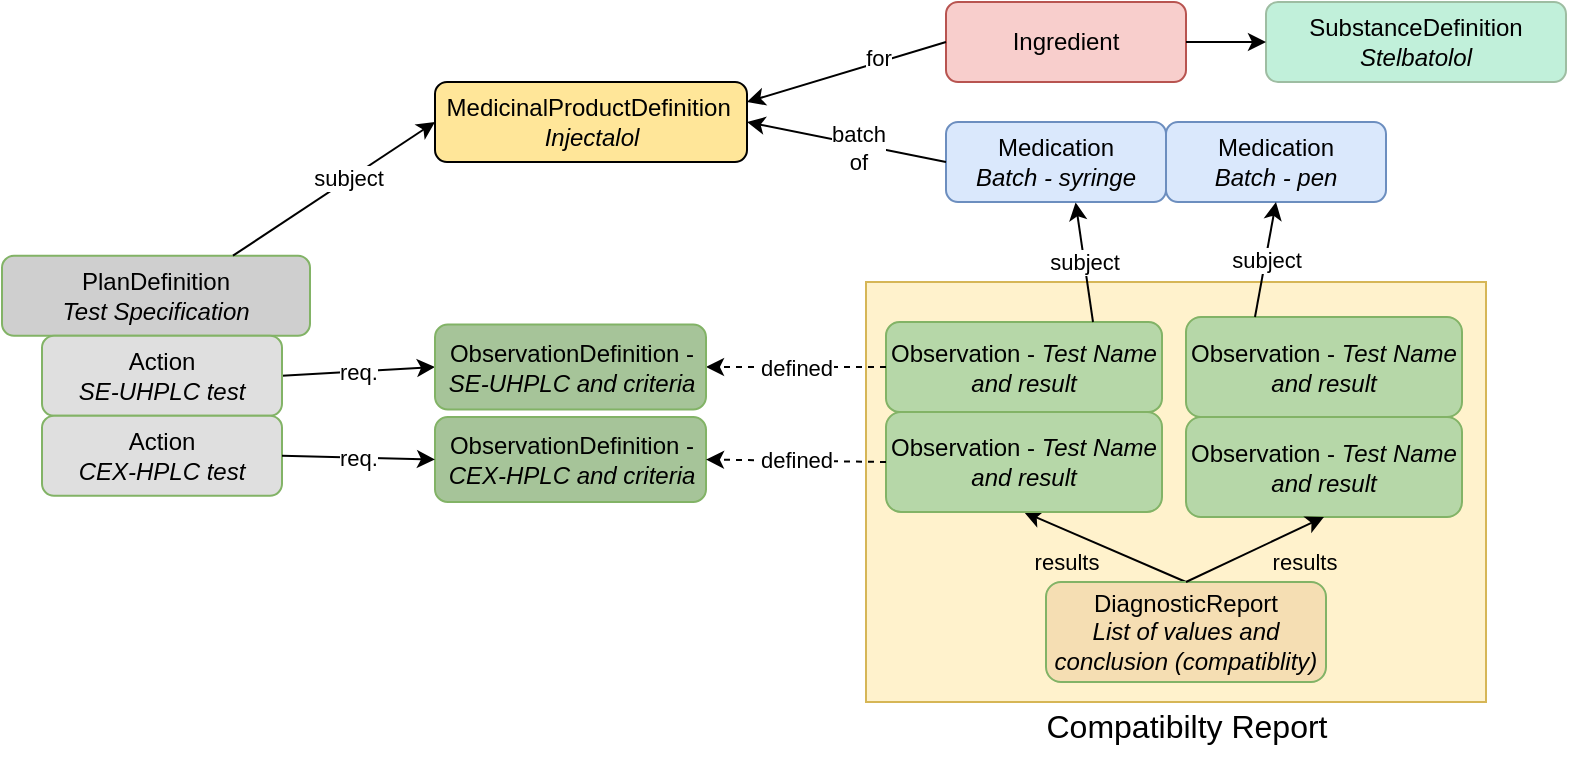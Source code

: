 <mxfile version="21.6.8" type="device">
  <diagram id="C5RBs43oDa-KdzZeNtuy" name="Page-1">
    <mxGraphModel dx="1290" dy="1798" grid="1" gridSize="10" guides="1" tooltips="1" connect="1" arrows="1" fold="1" page="1" pageScale="1" pageWidth="827" pageHeight="1169" math="0" shadow="0">
      <root>
        <mxCell id="WIyWlLk6GJQsqaUBKTNV-0" />
        <mxCell id="WIyWlLk6GJQsqaUBKTNV-1" parent="WIyWlLk6GJQsqaUBKTNV-0" />
        <mxCell id="Kh6UWCqLEouyqFOK7ntM-29" value="" style="rounded=0;whiteSpace=wrap;html=1;fillColor=#fff2cc;strokeColor=#d6b656;" parent="WIyWlLk6GJQsqaUBKTNV-1" vertex="1">
          <mxGeometry x="455" y="-1010" width="310" height="210" as="geometry" />
        </mxCell>
        <mxCell id="PtvGfc8u3fFPzmpzfyYF-6" value="results" style="endArrow=classic;html=1;rounded=0;exitX=0.5;exitY=0;exitDx=0;exitDy=0;entryX=0.5;entryY=1;entryDx=0;entryDy=0;labelBackgroundColor=none;" parent="WIyWlLk6GJQsqaUBKTNV-1" source="fafH0U7rZojqmzMNoOSG-25" target="Kh6UWCqLEouyqFOK7ntM-6" edge="1">
          <mxGeometry x="0.338" y="15" width="50" height="50" relative="1" as="geometry">
            <mxPoint x="625" y="-900" as="sourcePoint" />
            <mxPoint x="701.5" y="-860" as="targetPoint" />
            <mxPoint as="offset" />
          </mxGeometry>
        </mxCell>
        <mxCell id="PtvGfc8u3fFPzmpzfyYF-7" value="MedicinalProductDefinition&amp;nbsp;&lt;br&gt;&lt;i style=&quot;border-color: var(--border-color);&quot;&gt;Injectalol&lt;/i&gt;" style="rounded=1;whiteSpace=wrap;html=1;fontSize=12;glass=0;strokeWidth=1;shadow=0;fillColor=#ffe699;" parent="WIyWlLk6GJQsqaUBKTNV-1" vertex="1">
          <mxGeometry x="239.5" y="-1110" width="156" height="40" as="geometry" />
        </mxCell>
        <mxCell id="PtvGfc8u3fFPzmpzfyYF-18" value="PlanDefinition&lt;br&gt;&lt;i&gt;Test Specification&lt;/i&gt;" style="rounded=1;whiteSpace=wrap;html=1;fontSize=12;glass=0;strokeWidth=1;shadow=0;fillColor=#cfcfcf;strokeColor=#82b366;" parent="WIyWlLk6GJQsqaUBKTNV-1" vertex="1">
          <mxGeometry x="23" y="-1023.15" width="154" height="40" as="geometry" />
        </mxCell>
        <mxCell id="PtvGfc8u3fFPzmpzfyYF-35" value="req." style="endArrow=classic;html=1;rounded=0;exitX=1;exitY=0.5;exitDx=0;exitDy=0;entryX=0;entryY=0.5;entryDx=0;entryDy=0;" parent="WIyWlLk6GJQsqaUBKTNV-1" source="Kh6UWCqLEouyqFOK7ntM-0" edge="1" target="IEeFdyCGopTc3gh3-DFE-13">
          <mxGeometry width="50" height="50" relative="1" as="geometry">
            <mxPoint x="595" y="-735" as="sourcePoint" />
            <mxPoint x="215" y="-960" as="targetPoint" />
          </mxGeometry>
        </mxCell>
        <mxCell id="fafH0U7rZojqmzMNoOSG-25" value="DiagnosticReport&lt;br&gt;&lt;i&gt;List of values and conclusion (compatiblity)&lt;/i&gt;" style="rounded=1;whiteSpace=wrap;html=1;fontSize=12;glass=0;strokeWidth=1;shadow=0;fillColor=#F5DEB3;strokeColor=#82b366;" parent="WIyWlLk6GJQsqaUBKTNV-1" vertex="1">
          <mxGeometry x="545" y="-860" width="140" height="50" as="geometry" />
        </mxCell>
        <mxCell id="fafH0U7rZojqmzMNoOSG-42" value="ObservationDefinition - &lt;i&gt;CEX-HPLC&amp;nbsp;and criteria&lt;/i&gt;" style="rounded=1;whiteSpace=wrap;html=1;fontSize=12;glass=0;strokeWidth=1;shadow=0;fillColor=#A6C499;strokeColor=#82b366;" parent="WIyWlLk6GJQsqaUBKTNV-1" vertex="1">
          <mxGeometry x="239.5" y="-942.5" width="135.5" height="42.5" as="geometry" />
        </mxCell>
        <mxCell id="Kh6UWCqLEouyqFOK7ntM-0" value="Action&lt;br&gt;&lt;i&gt;SE-UHPLC test&lt;br&gt;&lt;/i&gt;" style="rounded=1;whiteSpace=wrap;html=1;fontSize=12;glass=0;strokeWidth=1;shadow=0;fillColor=#dfdfdf;strokeColor=#82b366;" parent="WIyWlLk6GJQsqaUBKTNV-1" vertex="1">
          <mxGeometry x="43" y="-983.15" width="120" height="40" as="geometry" />
        </mxCell>
        <mxCell id="Kh6UWCqLEouyqFOK7ntM-5" value="Observation - &lt;i&gt;Test Name and result&lt;/i&gt;" style="rounded=1;whiteSpace=wrap;html=1;fontSize=12;glass=0;strokeWidth=1;shadow=0;fillColor=#b6d7a8;strokeColor=#82b366;" parent="WIyWlLk6GJQsqaUBKTNV-1" vertex="1">
          <mxGeometry x="465" y="-990" width="138" height="45" as="geometry" />
        </mxCell>
        <mxCell id="Kh6UWCqLEouyqFOK7ntM-6" value="Observation - &lt;i&gt;Test Name and result&lt;/i&gt;" style="rounded=1;whiteSpace=wrap;html=1;fontSize=12;glass=0;strokeWidth=1;shadow=0;fillColor=#b6d7a8;strokeColor=#82b366;" parent="WIyWlLk6GJQsqaUBKTNV-1" vertex="1">
          <mxGeometry x="465" y="-945" width="138" height="50" as="geometry" />
        </mxCell>
        <mxCell id="Kh6UWCqLEouyqFOK7ntM-7" value="Medication&lt;br&gt;&lt;i&gt;Batch - syringe&lt;/i&gt;" style="rounded=1;whiteSpace=wrap;html=1;fontSize=12;glass=0;strokeWidth=1;shadow=0;fillColor=#dae8fc;strokeColor=#6c8ebf;" parent="WIyWlLk6GJQsqaUBKTNV-1" vertex="1">
          <mxGeometry x="495" y="-1090" width="110" height="40" as="geometry" />
        </mxCell>
        <mxCell id="Kh6UWCqLEouyqFOK7ntM-8" value="" style="endArrow=classic;html=1;rounded=0;exitX=0.75;exitY=0;exitDx=0;exitDy=0;entryX=0;entryY=0.5;entryDx=0;entryDy=0;" parent="WIyWlLk6GJQsqaUBKTNV-1" source="PtvGfc8u3fFPzmpzfyYF-18" target="PtvGfc8u3fFPzmpzfyYF-7" edge="1">
          <mxGeometry width="50" height="50" relative="1" as="geometry">
            <mxPoint x="195" y="-950" as="sourcePoint" />
            <mxPoint x="265" y="-960" as="targetPoint" />
          </mxGeometry>
        </mxCell>
        <mxCell id="Kh6UWCqLEouyqFOK7ntM-28" value="subject" style="edgeLabel;html=1;align=center;verticalAlign=middle;resizable=0;points=[];" parent="Kh6UWCqLEouyqFOK7ntM-8" vertex="1" connectable="0">
          <mxGeometry x="0.238" y="-3" relative="1" as="geometry">
            <mxPoint x="-7" as="offset" />
          </mxGeometry>
        </mxCell>
        <mxCell id="Kh6UWCqLEouyqFOK7ntM-9" value="" style="endArrow=classic;html=1;rounded=0;entryX=1;entryY=0.5;entryDx=0;entryDy=0;" parent="WIyWlLk6GJQsqaUBKTNV-1" target="PtvGfc8u3fFPzmpzfyYF-7" edge="1">
          <mxGeometry width="50" height="50" relative="1" as="geometry">
            <mxPoint x="495" y="-1070" as="sourcePoint" />
            <mxPoint x="355" y="-1030" as="targetPoint" />
          </mxGeometry>
        </mxCell>
        <mxCell id="Kh6UWCqLEouyqFOK7ntM-27" value="batch&lt;br&gt;of" style="edgeLabel;html=1;align=center;verticalAlign=middle;resizable=0;points=[];" parent="Kh6UWCqLEouyqFOK7ntM-9" vertex="1" connectable="0">
          <mxGeometry x="-0.401" y="1" relative="1" as="geometry">
            <mxPoint x="-14" y="-2" as="offset" />
          </mxGeometry>
        </mxCell>
        <mxCell id="Kh6UWCqLEouyqFOK7ntM-11" value="subject" style="endArrow=classic;html=1;rounded=0;entryX=0.589;entryY=1.005;entryDx=0;entryDy=0;exitX=0.75;exitY=0;exitDx=0;exitDy=0;entryPerimeter=0;" parent="WIyWlLk6GJQsqaUBKTNV-1" source="Kh6UWCqLEouyqFOK7ntM-5" target="Kh6UWCqLEouyqFOK7ntM-7" edge="1">
          <mxGeometry width="50" height="50" relative="1" as="geometry">
            <mxPoint x="530" y="-1000" as="sourcePoint" />
            <mxPoint x="575" y="-1050" as="targetPoint" />
          </mxGeometry>
        </mxCell>
        <mxCell id="Kh6UWCqLEouyqFOK7ntM-12" value="Medication&lt;br&gt;&lt;i&gt;Batch - pen&lt;/i&gt;" style="rounded=1;whiteSpace=wrap;html=1;fontSize=12;glass=0;strokeWidth=1;shadow=0;fillColor=#dae8fc;strokeColor=#6c8ebf;" parent="WIyWlLk6GJQsqaUBKTNV-1" vertex="1">
          <mxGeometry x="605" y="-1090" width="110" height="40" as="geometry" />
        </mxCell>
        <mxCell id="Kh6UWCqLEouyqFOK7ntM-15" value="Observation - &lt;i&gt;Test Name and result&lt;/i&gt;" style="rounded=1;whiteSpace=wrap;html=1;fontSize=12;glass=0;strokeWidth=1;shadow=0;fillColor=#b6d7a8;strokeColor=#82b366;" parent="WIyWlLk6GJQsqaUBKTNV-1" vertex="1">
          <mxGeometry x="615" y="-992.5" width="138" height="50" as="geometry" />
        </mxCell>
        <mxCell id="Kh6UWCqLEouyqFOK7ntM-16" value="Observation - &lt;i&gt;Test Name and result&lt;/i&gt;" style="rounded=1;whiteSpace=wrap;html=1;fontSize=12;glass=0;strokeWidth=1;shadow=0;fillColor=#b6d7a8;strokeColor=#82b366;" parent="WIyWlLk6GJQsqaUBKTNV-1" vertex="1">
          <mxGeometry x="615" y="-942.5" width="138" height="50" as="geometry" />
        </mxCell>
        <mxCell id="Kh6UWCqLEouyqFOK7ntM-19" value="results" style="endArrow=classic;html=1;rounded=0;exitX=0.5;exitY=0;exitDx=0;exitDy=0;entryX=0.5;entryY=1;entryDx=0;entryDy=0;labelBackgroundColor=none;" parent="WIyWlLk6GJQsqaUBKTNV-1" source="fafH0U7rZojqmzMNoOSG-25" target="Kh6UWCqLEouyqFOK7ntM-16" edge="1">
          <mxGeometry x="0.535" y="-17" width="50" height="50" relative="1" as="geometry">
            <mxPoint x="615" y="-840" as="sourcePoint" />
            <mxPoint x="544" y="-885" as="targetPoint" />
            <mxPoint x="-1" as="offset" />
          </mxGeometry>
        </mxCell>
        <mxCell id="Kh6UWCqLEouyqFOK7ntM-21" value="defined" style="endArrow=classic;html=1;rounded=0;entryX=1;entryY=0.5;entryDx=0;entryDy=0;dashed=1;exitX=0;exitY=0.5;exitDx=0;exitDy=0;" parent="WIyWlLk6GJQsqaUBKTNV-1" source="Kh6UWCqLEouyqFOK7ntM-6" target="fafH0U7rZojqmzMNoOSG-42" edge="1">
          <mxGeometry width="50" height="50" relative="1" as="geometry">
            <mxPoint x="415" y="-920" as="sourcePoint" />
            <mxPoint x="245" y="-910" as="targetPoint" />
          </mxGeometry>
        </mxCell>
        <mxCell id="Kh6UWCqLEouyqFOK7ntM-22" value="defined" style="endArrow=classic;html=1;rounded=0;entryX=1;entryY=0.5;entryDx=0;entryDy=0;dashed=1;exitX=0;exitY=0.5;exitDx=0;exitDy=0;" parent="WIyWlLk6GJQsqaUBKTNV-1" source="Kh6UWCqLEouyqFOK7ntM-5" target="IEeFdyCGopTc3gh3-DFE-13" edge="1">
          <mxGeometry width="50" height="50" relative="1" as="geometry">
            <mxPoint x="425" y="-910" as="sourcePoint" />
            <mxPoint x="383" y="-910" as="targetPoint" />
          </mxGeometry>
        </mxCell>
        <mxCell id="Kh6UWCqLEouyqFOK7ntM-24" value="subject" style="endArrow=classic;html=1;rounded=0;exitX=0.25;exitY=0;exitDx=0;exitDy=0;entryX=0.5;entryY=1;entryDx=0;entryDy=0;" parent="WIyWlLk6GJQsqaUBKTNV-1" source="Kh6UWCqLEouyqFOK7ntM-15" target="Kh6UWCqLEouyqFOK7ntM-12" edge="1">
          <mxGeometry width="50" height="50" relative="1" as="geometry">
            <mxPoint x="583" y="-962.5" as="sourcePoint" />
            <mxPoint x="615" y="-1030" as="targetPoint" />
          </mxGeometry>
        </mxCell>
        <mxCell id="Kh6UWCqLEouyqFOK7ntM-25" value="Ingredient" style="rounded=1;whiteSpace=wrap;html=1;fontSize=12;glass=0;strokeWidth=1;shadow=0;fillColor=#f8cecc;strokeColor=#b85450;" parent="WIyWlLk6GJQsqaUBKTNV-1" vertex="1">
          <mxGeometry x="495" y="-1150" width="120" height="40" as="geometry" />
        </mxCell>
        <mxCell id="Kh6UWCqLEouyqFOK7ntM-26" value="for" style="endArrow=classic;html=1;rounded=0;entryX=1;entryY=0.25;entryDx=0;entryDy=0;exitX=0;exitY=0.5;exitDx=0;exitDy=0;" parent="WIyWlLk6GJQsqaUBKTNV-1" source="Kh6UWCqLEouyqFOK7ntM-25" target="PtvGfc8u3fFPzmpzfyYF-7" edge="1">
          <mxGeometry x="-0.333" y="-2" width="50" height="50" relative="1" as="geometry">
            <mxPoint x="476.43" y="-1060" as="sourcePoint" />
            <mxPoint x="401" y="-1070" as="targetPoint" />
            <mxPoint as="offset" />
          </mxGeometry>
        </mxCell>
        <mxCell id="IEeFdyCGopTc3gh3-DFE-2" value="SubstanceDefinition&lt;br&gt;&lt;i&gt;Stelbatolol&lt;/i&gt;" style="rounded=1;whiteSpace=wrap;html=1;fontSize=12;glass=0;strokeWidth=1;shadow=0;fillColor=#c1f0da;strokeColor=#9ebda2;" parent="WIyWlLk6GJQsqaUBKTNV-1" vertex="1">
          <mxGeometry x="655" y="-1150" width="150" height="40" as="geometry" />
        </mxCell>
        <mxCell id="IEeFdyCGopTc3gh3-DFE-3" value="" style="endArrow=classic;html=1;rounded=0;exitX=1;exitY=0.5;exitDx=0;exitDy=0;" parent="WIyWlLk6GJQsqaUBKTNV-1" source="Kh6UWCqLEouyqFOK7ntM-25" edge="1">
          <mxGeometry x="-0.333" y="-2" width="50" height="50" relative="1" as="geometry">
            <mxPoint x="505" y="-1120" as="sourcePoint" />
            <mxPoint x="655" y="-1130" as="targetPoint" />
            <mxPoint as="offset" />
          </mxGeometry>
        </mxCell>
        <mxCell id="IEeFdyCGopTc3gh3-DFE-13" value="ObservationDefinition -&lt;i&gt;SE-UHPLC and criteria&lt;/i&gt;" style="rounded=1;whiteSpace=wrap;html=1;fontSize=12;glass=0;strokeWidth=1;shadow=0;fillColor=#A6C499;strokeColor=#82b366;" parent="WIyWlLk6GJQsqaUBKTNV-1" vertex="1">
          <mxGeometry x="239.5" y="-988.75" width="135.5" height="42.5" as="geometry" />
        </mxCell>
        <mxCell id="byq4E-VJTFnGWdz_ihsW-9" value="Action&lt;br&gt;&lt;i&gt;CEX-HPLC test&lt;br&gt;&lt;/i&gt;" style="rounded=1;whiteSpace=wrap;html=1;fontSize=12;glass=0;strokeWidth=1;shadow=0;fillColor=#dfdfdf;strokeColor=#82b366;" parent="WIyWlLk6GJQsqaUBKTNV-1" vertex="1">
          <mxGeometry x="43" y="-943.15" width="120" height="40" as="geometry" />
        </mxCell>
        <mxCell id="byq4E-VJTFnGWdz_ihsW-11" value="req." style="endArrow=classic;html=1;rounded=0;exitX=1;exitY=0.5;exitDx=0;exitDy=0;entryX=0;entryY=0.5;entryDx=0;entryDy=0;" parent="WIyWlLk6GJQsqaUBKTNV-1" source="byq4E-VJTFnGWdz_ihsW-9" target="fafH0U7rZojqmzMNoOSG-42" edge="1">
          <mxGeometry width="50" height="50" relative="1" as="geometry">
            <mxPoint x="175" y="-950" as="sourcePoint" />
            <mxPoint x="214.81" y="-919.06" as="targetPoint" />
          </mxGeometry>
        </mxCell>
        <mxCell id="byq4E-VJTFnGWdz_ihsW-14" value="&lt;font style=&quot;font-size: 16px;&quot;&gt;Compatibilty Report&lt;/font&gt;" style="text;strokeColor=none;fillColor=none;html=1;fontSize=24;fontStyle=0;verticalAlign=middle;align=center;" parent="WIyWlLk6GJQsqaUBKTNV-1" vertex="1">
          <mxGeometry x="565" y="-810" width="100" height="40" as="geometry" />
        </mxCell>
      </root>
    </mxGraphModel>
  </diagram>
</mxfile>
